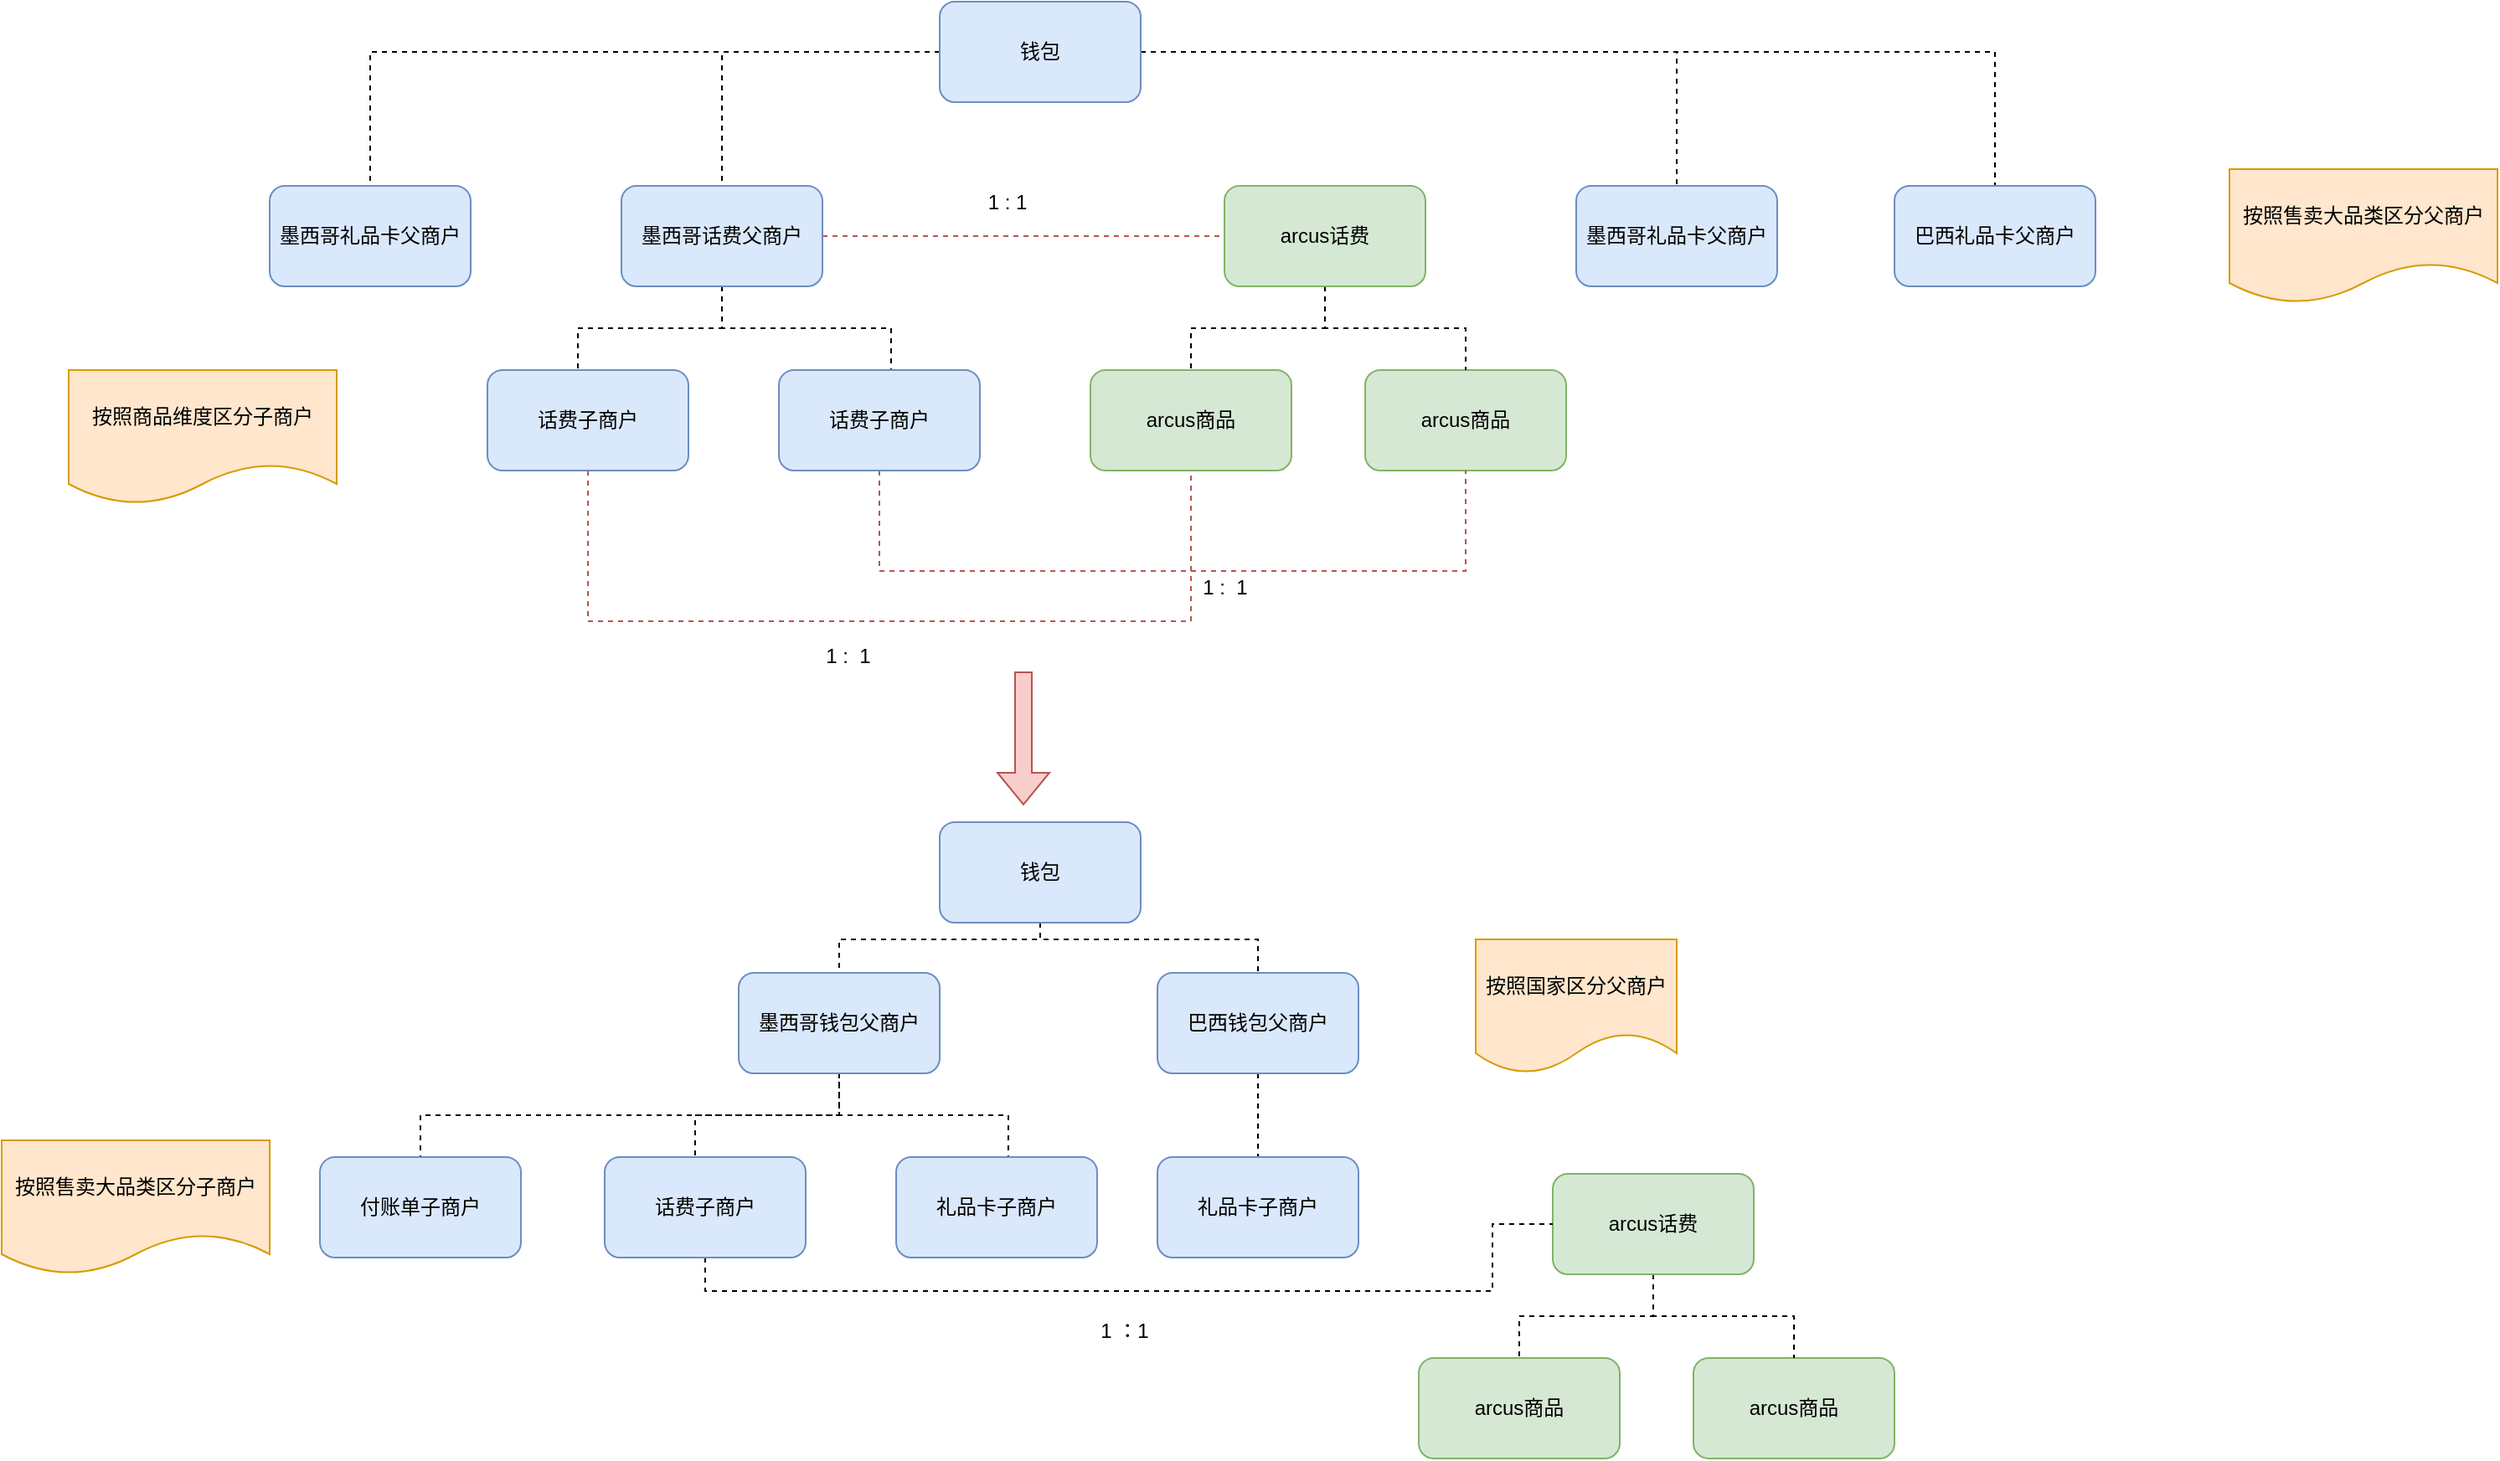 <mxfile version="18.0.2" type="github">
  <diagram id="yxlzL7znqFKa1_3SIs_e" name="Page-1">
    <mxGraphModel dx="2577" dy="2037" grid="1" gridSize="10" guides="1" tooltips="1" connect="1" arrows="1" fold="1" page="1" pageScale="1" pageWidth="827" pageHeight="1169" math="0" shadow="0">
      <root>
        <mxCell id="0" />
        <mxCell id="1" parent="0" />
        <mxCell id="C2GolLalli2oa6FsFh0Y-1" value="arcus商品" style="rounded=1;whiteSpace=wrap;html=1;fillColor=#d5e8d4;strokeColor=#82b366;" vertex="1" parent="1">
          <mxGeometry x="480" y="190" width="120" height="60" as="geometry" />
        </mxCell>
        <mxCell id="C2GolLalli2oa6FsFh0Y-2" value="arcus商品" style="rounded=1;whiteSpace=wrap;html=1;fillColor=#d5e8d4;strokeColor=#82b366;" vertex="1" parent="1">
          <mxGeometry x="644" y="190" width="120" height="60" as="geometry" />
        </mxCell>
        <mxCell id="C2GolLalli2oa6FsFh0Y-11" style="edgeStyle=orthogonalEdgeStyle;rounded=0;orthogonalLoop=1;jettySize=auto;html=1;entryX=0.5;entryY=0;entryDx=0;entryDy=0;dashed=1;startArrow=none;startFill=0;endArrow=none;endFill=0;" edge="1" parent="1" source="C2GolLalli2oa6FsFh0Y-3" target="C2GolLalli2oa6FsFh0Y-1">
          <mxGeometry relative="1" as="geometry" />
        </mxCell>
        <mxCell id="C2GolLalli2oa6FsFh0Y-12" style="edgeStyle=orthogonalEdgeStyle;rounded=0;orthogonalLoop=1;jettySize=auto;html=1;dashed=1;startArrow=none;startFill=0;endArrow=none;endFill=0;" edge="1" parent="1" source="C2GolLalli2oa6FsFh0Y-3" target="C2GolLalli2oa6FsFh0Y-2">
          <mxGeometry relative="1" as="geometry" />
        </mxCell>
        <mxCell id="C2GolLalli2oa6FsFh0Y-3" value="arcus话费" style="rounded=1;whiteSpace=wrap;html=1;fillColor=#d5e8d4;strokeColor=#82b366;" vertex="1" parent="1">
          <mxGeometry x="560" y="80" width="120" height="60" as="geometry" />
        </mxCell>
        <mxCell id="C2GolLalli2oa6FsFh0Y-9" value="" style="edgeStyle=orthogonalEdgeStyle;rounded=0;orthogonalLoop=1;jettySize=auto;html=1;endArrow=none;endFill=0;dashed=1;fillColor=#f8cecc;strokeColor=#b85450;" edge="1" parent="1" source="C2GolLalli2oa6FsFh0Y-4" target="C2GolLalli2oa6FsFh0Y-3">
          <mxGeometry relative="1" as="geometry" />
        </mxCell>
        <mxCell id="C2GolLalli2oa6FsFh0Y-15" style="edgeStyle=orthogonalEdgeStyle;rounded=0;orthogonalLoop=1;jettySize=auto;html=1;entryX=0.45;entryY=0.017;entryDx=0;entryDy=0;entryPerimeter=0;dashed=1;startArrow=none;startFill=0;endArrow=none;endFill=0;" edge="1" parent="1" source="C2GolLalli2oa6FsFh0Y-4" target="C2GolLalli2oa6FsFh0Y-13">
          <mxGeometry relative="1" as="geometry" />
        </mxCell>
        <mxCell id="C2GolLalli2oa6FsFh0Y-16" style="edgeStyle=orthogonalEdgeStyle;rounded=0;orthogonalLoop=1;jettySize=auto;html=1;entryX=0.558;entryY=0.017;entryDx=0;entryDy=0;entryPerimeter=0;dashed=1;startArrow=none;startFill=0;endArrow=none;endFill=0;" edge="1" parent="1" source="C2GolLalli2oa6FsFh0Y-4" target="C2GolLalli2oa6FsFh0Y-14">
          <mxGeometry relative="1" as="geometry" />
        </mxCell>
        <mxCell id="C2GolLalli2oa6FsFh0Y-4" value="墨西哥话费父商户" style="rounded=1;whiteSpace=wrap;html=1;fillColor=#dae8fc;strokeColor=#6c8ebf;" vertex="1" parent="1">
          <mxGeometry x="200" y="80" width="120" height="60" as="geometry" />
        </mxCell>
        <mxCell id="C2GolLalli2oa6FsFh0Y-20" style="edgeStyle=orthogonalEdgeStyle;rounded=0;orthogonalLoop=1;jettySize=auto;html=1;entryX=0.5;entryY=1;entryDx=0;entryDy=0;startArrow=none;startFill=0;endArrow=none;endFill=0;elbow=vertical;dashed=1;fillColor=#f8cecc;strokeColor=#b85450;" edge="1" parent="1" source="C2GolLalli2oa6FsFh0Y-13" target="C2GolLalli2oa6FsFh0Y-1">
          <mxGeometry relative="1" as="geometry">
            <Array as="points">
              <mxPoint x="180" y="340" />
              <mxPoint x="540" y="340" />
            </Array>
          </mxGeometry>
        </mxCell>
        <mxCell id="C2GolLalli2oa6FsFh0Y-13" value="话费子商户" style="rounded=1;whiteSpace=wrap;html=1;fillColor=#dae8fc;strokeColor=#6c8ebf;" vertex="1" parent="1">
          <mxGeometry x="120" y="190" width="120" height="60" as="geometry" />
        </mxCell>
        <mxCell id="C2GolLalli2oa6FsFh0Y-21" style="edgeStyle=orthogonalEdgeStyle;rounded=0;orthogonalLoop=1;jettySize=auto;html=1;entryX=0.5;entryY=1;entryDx=0;entryDy=0;startArrow=none;startFill=0;endArrow=none;endFill=0;elbow=vertical;dashed=1;fillColor=#f8cecc;strokeColor=#b85450;" edge="1" parent="1" source="C2GolLalli2oa6FsFh0Y-14" target="C2GolLalli2oa6FsFh0Y-2">
          <mxGeometry relative="1" as="geometry">
            <Array as="points">
              <mxPoint x="354" y="310" />
              <mxPoint x="704" y="310" />
            </Array>
          </mxGeometry>
        </mxCell>
        <mxCell id="C2GolLalli2oa6FsFh0Y-14" value="话费子商户" style="rounded=1;whiteSpace=wrap;html=1;fillColor=#dae8fc;strokeColor=#6c8ebf;" vertex="1" parent="1">
          <mxGeometry x="294" y="190" width="120" height="60" as="geometry" />
        </mxCell>
        <mxCell id="C2GolLalli2oa6FsFh0Y-23" value="1 :&amp;nbsp; 1" style="text;html=1;align=center;verticalAlign=middle;resizable=0;points=[];autosize=1;strokeColor=none;fillColor=none;" vertex="1" parent="1">
          <mxGeometry x="315" y="351" width="40" height="20" as="geometry" />
        </mxCell>
        <mxCell id="C2GolLalli2oa6FsFh0Y-24" value="1 :&amp;nbsp; 1" style="text;html=1;align=center;verticalAlign=middle;resizable=0;points=[];autosize=1;strokeColor=none;fillColor=none;" vertex="1" parent="1">
          <mxGeometry x="540" y="310" width="40" height="20" as="geometry" />
        </mxCell>
        <mxCell id="C2GolLalli2oa6FsFh0Y-25" value="1 : 1" style="text;html=1;align=center;verticalAlign=middle;resizable=0;points=[];autosize=1;strokeColor=none;fillColor=none;" vertex="1" parent="1">
          <mxGeometry x="410" y="80" width="40" height="20" as="geometry" />
        </mxCell>
        <mxCell id="C2GolLalli2oa6FsFh0Y-26" value="arcus商品" style="rounded=1;whiteSpace=wrap;html=1;fillColor=#d5e8d4;strokeColor=#82b366;" vertex="1" parent="1">
          <mxGeometry x="676" y="780" width="120" height="60" as="geometry" />
        </mxCell>
        <mxCell id="C2GolLalli2oa6FsFh0Y-27" value="arcus商品" style="rounded=1;whiteSpace=wrap;html=1;fillColor=#d5e8d4;strokeColor=#82b366;" vertex="1" parent="1">
          <mxGeometry x="840" y="780" width="120" height="60" as="geometry" />
        </mxCell>
        <mxCell id="C2GolLalli2oa6FsFh0Y-28" style="edgeStyle=orthogonalEdgeStyle;rounded=0;orthogonalLoop=1;jettySize=auto;html=1;entryX=0.5;entryY=0;entryDx=0;entryDy=0;dashed=1;startArrow=none;startFill=0;endArrow=none;endFill=0;" edge="1" source="C2GolLalli2oa6FsFh0Y-30" target="C2GolLalli2oa6FsFh0Y-26" parent="1">
          <mxGeometry relative="1" as="geometry" />
        </mxCell>
        <mxCell id="C2GolLalli2oa6FsFh0Y-29" style="edgeStyle=orthogonalEdgeStyle;rounded=0;orthogonalLoop=1;jettySize=auto;html=1;dashed=1;startArrow=none;startFill=0;endArrow=none;endFill=0;" edge="1" source="C2GolLalli2oa6FsFh0Y-30" target="C2GolLalli2oa6FsFh0Y-27" parent="1">
          <mxGeometry relative="1" as="geometry" />
        </mxCell>
        <mxCell id="C2GolLalli2oa6FsFh0Y-30" value="arcus话费" style="rounded=1;whiteSpace=wrap;html=1;fillColor=#d5e8d4;strokeColor=#82b366;" vertex="1" parent="1">
          <mxGeometry x="756" y="670" width="120" height="60" as="geometry" />
        </mxCell>
        <mxCell id="C2GolLalli2oa6FsFh0Y-32" style="edgeStyle=orthogonalEdgeStyle;rounded=0;orthogonalLoop=1;jettySize=auto;html=1;entryX=0.45;entryY=0.017;entryDx=0;entryDy=0;entryPerimeter=0;dashed=1;startArrow=none;startFill=0;endArrow=none;endFill=0;" edge="1" source="C2GolLalli2oa6FsFh0Y-34" target="C2GolLalli2oa6FsFh0Y-36" parent="1">
          <mxGeometry relative="1" as="geometry" />
        </mxCell>
        <mxCell id="C2GolLalli2oa6FsFh0Y-33" style="edgeStyle=orthogonalEdgeStyle;rounded=0;orthogonalLoop=1;jettySize=auto;html=1;entryX=0.558;entryY=0.017;entryDx=0;entryDy=0;entryPerimeter=0;dashed=1;startArrow=none;startFill=0;endArrow=none;endFill=0;" edge="1" source="C2GolLalli2oa6FsFh0Y-34" target="C2GolLalli2oa6FsFh0Y-38" parent="1">
          <mxGeometry relative="1" as="geometry" />
        </mxCell>
        <mxCell id="C2GolLalli2oa6FsFh0Y-75" style="edgeStyle=orthogonalEdgeStyle;rounded=0;orthogonalLoop=1;jettySize=auto;html=1;entryX=0.5;entryY=0;entryDx=0;entryDy=0;dashed=1;startArrow=none;startFill=0;endArrow=none;endFill=0;elbow=vertical;" edge="1" parent="1">
          <mxGeometry relative="1" as="geometry">
            <mxPoint x="330" y="615" as="sourcePoint" />
            <mxPoint x="80" y="665" as="targetPoint" />
            <Array as="points">
              <mxPoint x="330" y="635" />
              <mxPoint x="80" y="635" />
            </Array>
          </mxGeometry>
        </mxCell>
        <mxCell id="C2GolLalli2oa6FsFh0Y-34" value="墨西哥钱包父商户" style="rounded=1;whiteSpace=wrap;html=1;fillColor=#dae8fc;strokeColor=#6c8ebf;" vertex="1" parent="1">
          <mxGeometry x="270" y="550" width="120" height="60" as="geometry" />
        </mxCell>
        <mxCell id="C2GolLalli2oa6FsFh0Y-80" style="edgeStyle=orthogonalEdgeStyle;rounded=0;orthogonalLoop=1;jettySize=auto;html=1;entryX=0;entryY=0.5;entryDx=0;entryDy=0;dashed=1;startArrow=none;startFill=0;endArrow=none;endFill=0;elbow=vertical;" edge="1" parent="1" source="C2GolLalli2oa6FsFh0Y-36" target="C2GolLalli2oa6FsFh0Y-30">
          <mxGeometry relative="1" as="geometry">
            <Array as="points">
              <mxPoint x="250" y="740" />
              <mxPoint x="720" y="740" />
              <mxPoint x="720" y="700" />
            </Array>
          </mxGeometry>
        </mxCell>
        <mxCell id="C2GolLalli2oa6FsFh0Y-36" value="话费子商户" style="rounded=1;whiteSpace=wrap;html=1;fillColor=#dae8fc;strokeColor=#6c8ebf;" vertex="1" parent="1">
          <mxGeometry x="190" y="660" width="120" height="60" as="geometry" />
        </mxCell>
        <mxCell id="C2GolLalli2oa6FsFh0Y-38" value="礼品卡子商户" style="rounded=1;whiteSpace=wrap;html=1;fillColor=#dae8fc;strokeColor=#6c8ebf;" vertex="1" parent="1">
          <mxGeometry x="364" y="660" width="120" height="60" as="geometry" />
        </mxCell>
        <mxCell id="C2GolLalli2oa6FsFh0Y-60" style="edgeStyle=orthogonalEdgeStyle;rounded=0;orthogonalLoop=1;jettySize=auto;html=1;entryX=0.5;entryY=0;entryDx=0;entryDy=0;dashed=1;startArrow=none;startFill=0;endArrow=none;endFill=0;elbow=vertical;" edge="1" parent="1" source="C2GolLalli2oa6FsFh0Y-42" target="C2GolLalli2oa6FsFh0Y-59">
          <mxGeometry relative="1" as="geometry" />
        </mxCell>
        <mxCell id="C2GolLalli2oa6FsFh0Y-61" style="edgeStyle=orthogonalEdgeStyle;rounded=0;orthogonalLoop=1;jettySize=auto;html=1;entryX=0.5;entryY=0;entryDx=0;entryDy=0;dashed=1;startArrow=none;startFill=0;endArrow=none;endFill=0;elbow=vertical;" edge="1" parent="1" source="C2GolLalli2oa6FsFh0Y-42" target="C2GolLalli2oa6FsFh0Y-51">
          <mxGeometry relative="1" as="geometry" />
        </mxCell>
        <mxCell id="C2GolLalli2oa6FsFh0Y-62" style="edgeStyle=orthogonalEdgeStyle;rounded=0;orthogonalLoop=1;jettySize=auto;html=1;dashed=1;startArrow=none;startFill=0;endArrow=none;endFill=0;elbow=vertical;" edge="1" parent="1" source="C2GolLalli2oa6FsFh0Y-42" target="C2GolLalli2oa6FsFh0Y-4">
          <mxGeometry relative="1" as="geometry" />
        </mxCell>
        <mxCell id="C2GolLalli2oa6FsFh0Y-65" style="edgeStyle=orthogonalEdgeStyle;rounded=0;orthogonalLoop=1;jettySize=auto;html=1;entryX=0.5;entryY=0;entryDx=0;entryDy=0;dashed=1;startArrow=none;startFill=0;endArrow=none;endFill=0;elbow=vertical;" edge="1" parent="1" source="C2GolLalli2oa6FsFh0Y-42" target="C2GolLalli2oa6FsFh0Y-63">
          <mxGeometry relative="1" as="geometry" />
        </mxCell>
        <mxCell id="C2GolLalli2oa6FsFh0Y-42" value="钱包" style="rounded=1;whiteSpace=wrap;html=1;fillColor=#dae8fc;strokeColor=#6c8ebf;" vertex="1" parent="1">
          <mxGeometry x="390" y="-30" width="120" height="60" as="geometry" />
        </mxCell>
        <mxCell id="C2GolLalli2oa6FsFh0Y-51" value="墨西哥礼品卡父商户" style="rounded=1;whiteSpace=wrap;html=1;fillColor=#dae8fc;strokeColor=#6c8ebf;" vertex="1" parent="1">
          <mxGeometry x="770" y="80" width="120" height="60" as="geometry" />
        </mxCell>
        <mxCell id="C2GolLalli2oa6FsFh0Y-59" value="墨西哥礼品卡父商户" style="rounded=1;whiteSpace=wrap;html=1;fillColor=#dae8fc;strokeColor=#6c8ebf;" vertex="1" parent="1">
          <mxGeometry x="-10" y="80" width="120" height="60" as="geometry" />
        </mxCell>
        <mxCell id="C2GolLalli2oa6FsFh0Y-63" value="巴西礼品卡父商户" style="rounded=1;whiteSpace=wrap;html=1;fillColor=#dae8fc;strokeColor=#6c8ebf;" vertex="1" parent="1">
          <mxGeometry x="960" y="80" width="120" height="60" as="geometry" />
        </mxCell>
        <mxCell id="C2GolLalli2oa6FsFh0Y-68" value="" style="edgeStyle=orthogonalEdgeStyle;rounded=0;orthogonalLoop=1;jettySize=auto;html=1;dashed=1;startArrow=none;startFill=0;endArrow=none;endFill=0;elbow=vertical;" edge="1" parent="1" source="C2GolLalli2oa6FsFh0Y-66" target="C2GolLalli2oa6FsFh0Y-67">
          <mxGeometry relative="1" as="geometry" />
        </mxCell>
        <mxCell id="C2GolLalli2oa6FsFh0Y-66" value="巴西钱包父商户" style="rounded=1;whiteSpace=wrap;html=1;fillColor=#dae8fc;strokeColor=#6c8ebf;" vertex="1" parent="1">
          <mxGeometry x="520" y="550" width="120" height="60" as="geometry" />
        </mxCell>
        <mxCell id="C2GolLalli2oa6FsFh0Y-67" value="礼品卡子商户" style="whiteSpace=wrap;html=1;fillColor=#dae8fc;strokeColor=#6c8ebf;rounded=1;" vertex="1" parent="1">
          <mxGeometry x="520" y="660" width="120" height="60" as="geometry" />
        </mxCell>
        <mxCell id="C2GolLalli2oa6FsFh0Y-71" style="edgeStyle=orthogonalEdgeStyle;rounded=0;orthogonalLoop=1;jettySize=auto;html=1;dashed=1;startArrow=none;startFill=0;endArrow=none;endFill=0;elbow=vertical;" edge="1" parent="1" source="C2GolLalli2oa6FsFh0Y-70" target="C2GolLalli2oa6FsFh0Y-34">
          <mxGeometry relative="1" as="geometry">
            <Array as="points">
              <mxPoint x="450" y="530" />
              <mxPoint x="330" y="530" />
            </Array>
          </mxGeometry>
        </mxCell>
        <mxCell id="C2GolLalli2oa6FsFh0Y-72" style="edgeStyle=orthogonalEdgeStyle;rounded=0;orthogonalLoop=1;jettySize=auto;html=1;entryX=0.5;entryY=0;entryDx=0;entryDy=0;dashed=1;startArrow=none;startFill=0;endArrow=none;endFill=0;elbow=vertical;" edge="1" parent="1" source="C2GolLalli2oa6FsFh0Y-70" target="C2GolLalli2oa6FsFh0Y-66">
          <mxGeometry relative="1" as="geometry">
            <Array as="points">
              <mxPoint x="450" y="530" />
              <mxPoint x="580" y="530" />
            </Array>
          </mxGeometry>
        </mxCell>
        <mxCell id="C2GolLalli2oa6FsFh0Y-70" value="钱包" style="rounded=1;whiteSpace=wrap;html=1;fillColor=#dae8fc;strokeColor=#6c8ebf;" vertex="1" parent="1">
          <mxGeometry x="390" y="460" width="120" height="60" as="geometry" />
        </mxCell>
        <mxCell id="C2GolLalli2oa6FsFh0Y-73" value="按照国家区分父商户" style="shape=document;whiteSpace=wrap;html=1;boundedLbl=1;fillColor=#ffe6cc;strokeColor=#d79b00;" vertex="1" parent="1">
          <mxGeometry x="710" y="530" width="120" height="80" as="geometry" />
        </mxCell>
        <mxCell id="C2GolLalli2oa6FsFh0Y-74" value="付账单子商户" style="rounded=1;whiteSpace=wrap;html=1;fillColor=#dae8fc;strokeColor=#6c8ebf;" vertex="1" parent="1">
          <mxGeometry x="20" y="660" width="120" height="60" as="geometry" />
        </mxCell>
        <mxCell id="C2GolLalli2oa6FsFh0Y-77" value="按照售卖大品类区分父商户" style="shape=document;whiteSpace=wrap;html=1;boundedLbl=1;fillColor=#ffe6cc;strokeColor=#d79b00;" vertex="1" parent="1">
          <mxGeometry x="1160" y="70" width="160" height="80" as="geometry" />
        </mxCell>
        <mxCell id="C2GolLalli2oa6FsFh0Y-78" value="按照商品维度区分子商户" style="shape=document;whiteSpace=wrap;html=1;boundedLbl=1;fillColor=#ffe6cc;strokeColor=#d79b00;" vertex="1" parent="1">
          <mxGeometry x="-130" y="190" width="160" height="80" as="geometry" />
        </mxCell>
        <mxCell id="C2GolLalli2oa6FsFh0Y-79" value="按照售卖大品类区分子商户" style="shape=document;whiteSpace=wrap;html=1;boundedLbl=1;fillColor=#ffe6cc;strokeColor=#d79b00;" vertex="1" parent="1">
          <mxGeometry x="-170" y="650" width="160" height="80" as="geometry" />
        </mxCell>
        <mxCell id="C2GolLalli2oa6FsFh0Y-81" value="1 ：1" style="text;html=1;align=center;verticalAlign=middle;resizable=0;points=[];autosize=1;strokeColor=none;fillColor=none;" vertex="1" parent="1">
          <mxGeometry x="480" y="754" width="40" height="20" as="geometry" />
        </mxCell>
        <mxCell id="C2GolLalli2oa6FsFh0Y-82" value="" style="endArrow=classic;html=1;rounded=0;elbow=vertical;shape=flexArrow;fillColor=#f8cecc;strokeColor=#b85450;" edge="1" parent="1">
          <mxGeometry width="50" height="50" relative="1" as="geometry">
            <mxPoint x="440" y="370" as="sourcePoint" />
            <mxPoint x="440" y="450" as="targetPoint" />
          </mxGeometry>
        </mxCell>
      </root>
    </mxGraphModel>
  </diagram>
</mxfile>
